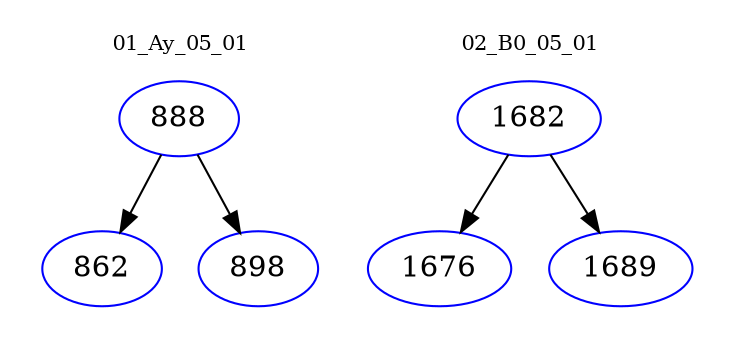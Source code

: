 digraph{
subgraph cluster_0 {
color = white
label = "01_Ay_05_01";
fontsize=10;
T0_888 [label="888", color="blue"]
T0_888 -> T0_862 [color="black"]
T0_862 [label="862", color="blue"]
T0_888 -> T0_898 [color="black"]
T0_898 [label="898", color="blue"]
}
subgraph cluster_1 {
color = white
label = "02_B0_05_01";
fontsize=10;
T1_1682 [label="1682", color="blue"]
T1_1682 -> T1_1676 [color="black"]
T1_1676 [label="1676", color="blue"]
T1_1682 -> T1_1689 [color="black"]
T1_1689 [label="1689", color="blue"]
}
}
